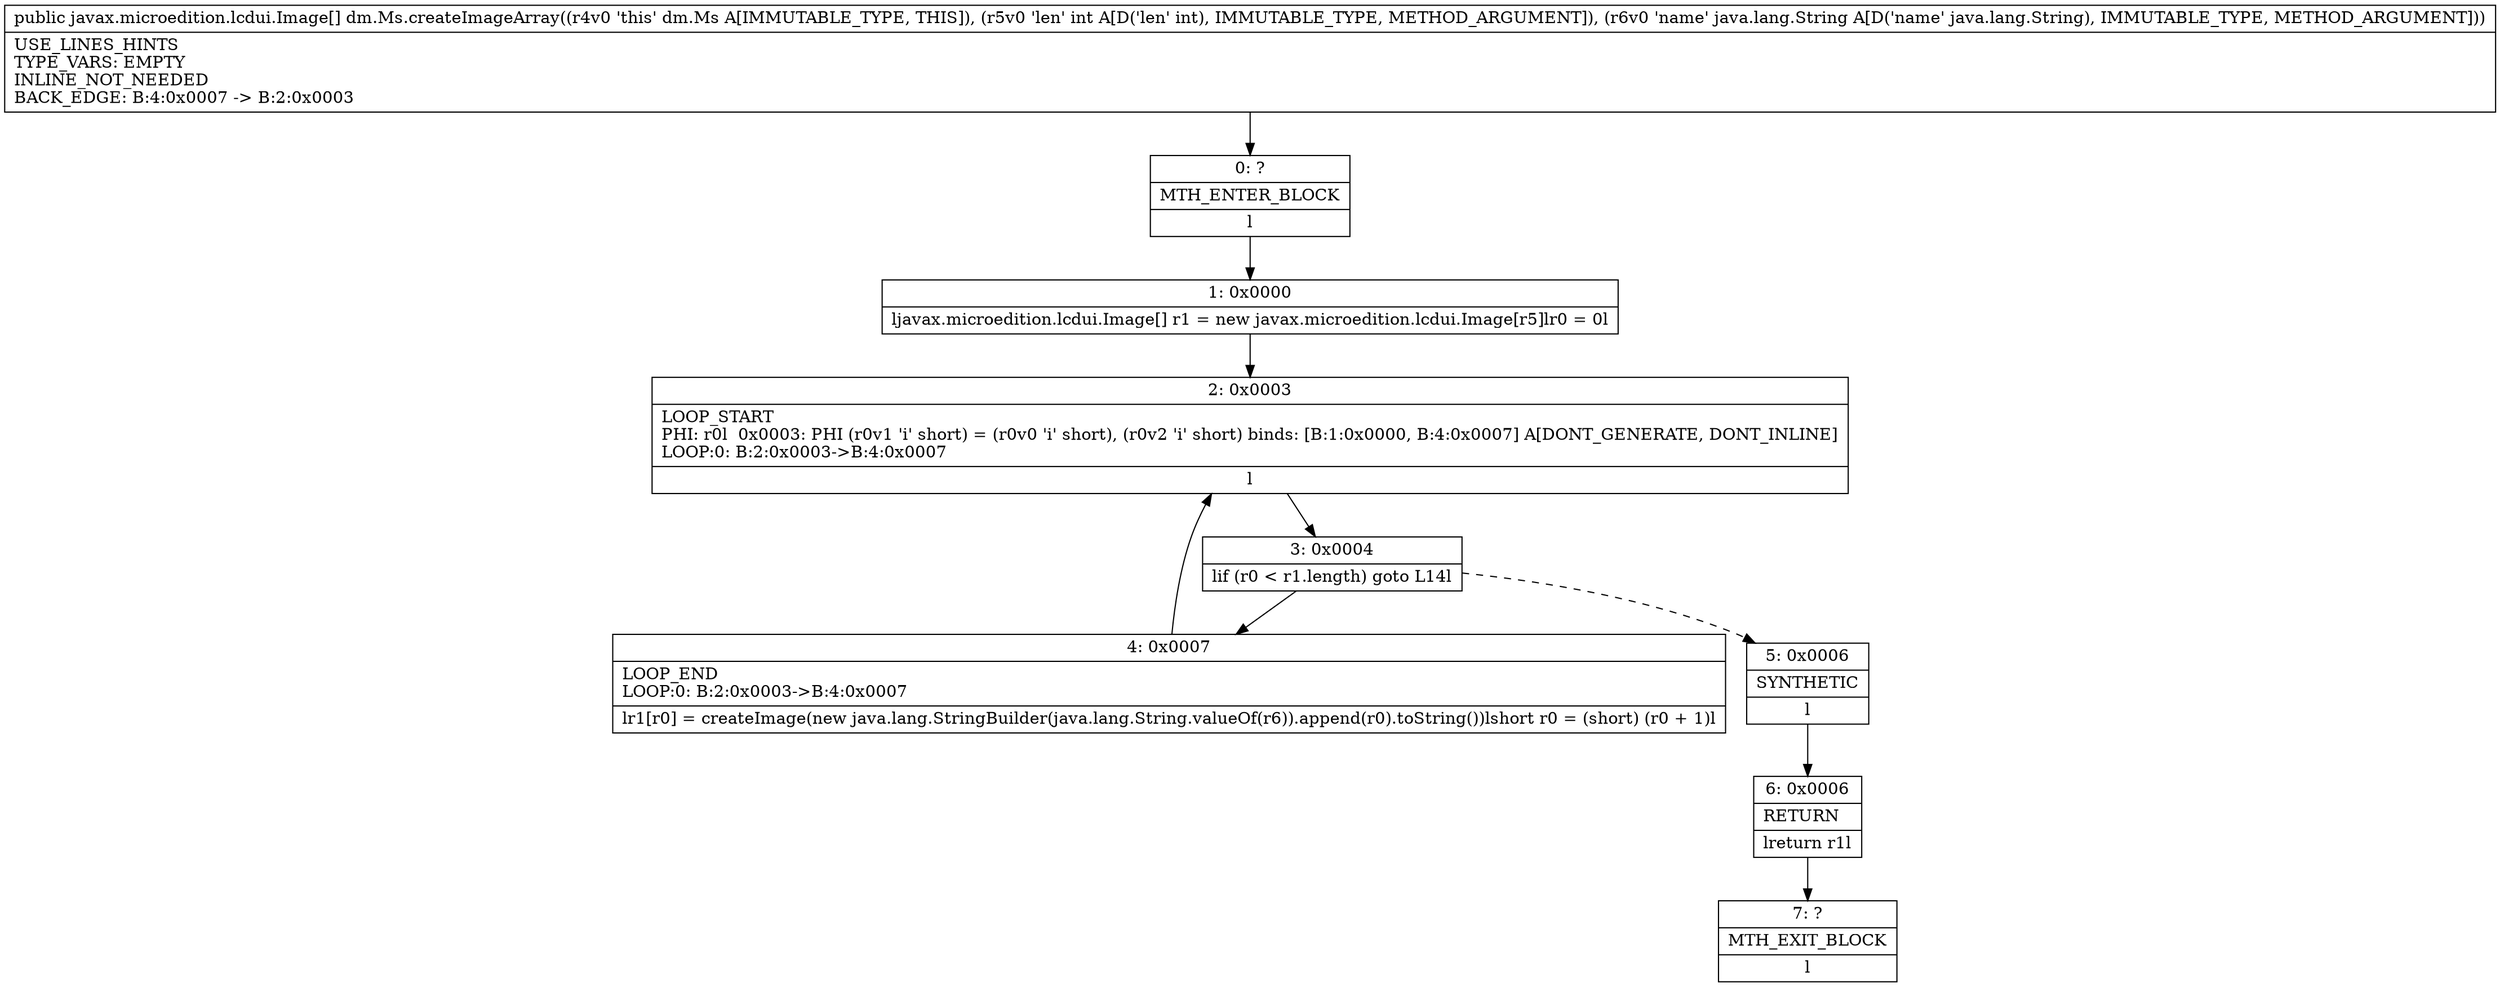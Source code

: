 digraph "CFG fordm.Ms.createImageArray(ILjava\/lang\/String;)[Ljavax\/microedition\/lcdui\/Image;" {
Node_0 [shape=record,label="{0\:\ ?|MTH_ENTER_BLOCK\l|l}"];
Node_1 [shape=record,label="{1\:\ 0x0000|ljavax.microedition.lcdui.Image[] r1 = new javax.microedition.lcdui.Image[r5]lr0 = 0l}"];
Node_2 [shape=record,label="{2\:\ 0x0003|LOOP_START\lPHI: r0l  0x0003: PHI (r0v1 'i' short) = (r0v0 'i' short), (r0v2 'i' short) binds: [B:1:0x0000, B:4:0x0007] A[DONT_GENERATE, DONT_INLINE]\lLOOP:0: B:2:0x0003\-\>B:4:0x0007\l|l}"];
Node_3 [shape=record,label="{3\:\ 0x0004|lif (r0 \< r1.length) goto L14l}"];
Node_4 [shape=record,label="{4\:\ 0x0007|LOOP_END\lLOOP:0: B:2:0x0003\-\>B:4:0x0007\l|lr1[r0] = createImage(new java.lang.StringBuilder(java.lang.String.valueOf(r6)).append(r0).toString())lshort r0 = (short) (r0 + 1)l}"];
Node_5 [shape=record,label="{5\:\ 0x0006|SYNTHETIC\l|l}"];
Node_6 [shape=record,label="{6\:\ 0x0006|RETURN\l|lreturn r1l}"];
Node_7 [shape=record,label="{7\:\ ?|MTH_EXIT_BLOCK\l|l}"];
MethodNode[shape=record,label="{public javax.microedition.lcdui.Image[] dm.Ms.createImageArray((r4v0 'this' dm.Ms A[IMMUTABLE_TYPE, THIS]), (r5v0 'len' int A[D('len' int), IMMUTABLE_TYPE, METHOD_ARGUMENT]), (r6v0 'name' java.lang.String A[D('name' java.lang.String), IMMUTABLE_TYPE, METHOD_ARGUMENT]))  | USE_LINES_HINTS\lTYPE_VARS: EMPTY\lINLINE_NOT_NEEDED\lBACK_EDGE: B:4:0x0007 \-\> B:2:0x0003\l}"];
MethodNode -> Node_0;
Node_0 -> Node_1;
Node_1 -> Node_2;
Node_2 -> Node_3;
Node_3 -> Node_4;
Node_3 -> Node_5[style=dashed];
Node_4 -> Node_2;
Node_5 -> Node_6;
Node_6 -> Node_7;
}

